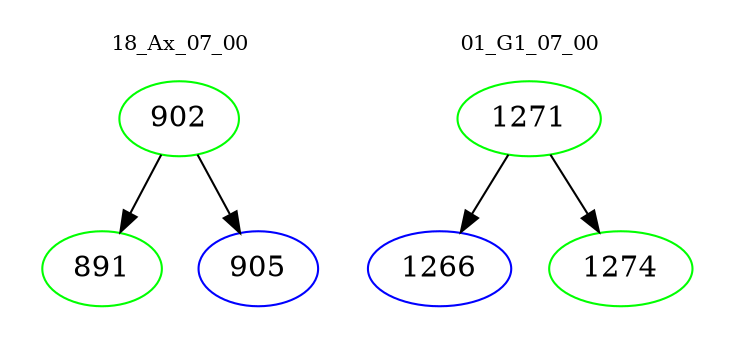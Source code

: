 digraph{
subgraph cluster_0 {
color = white
label = "18_Ax_07_00";
fontsize=10;
T0_902 [label="902", color="green"]
T0_902 -> T0_891 [color="black"]
T0_891 [label="891", color="green"]
T0_902 -> T0_905 [color="black"]
T0_905 [label="905", color="blue"]
}
subgraph cluster_1 {
color = white
label = "01_G1_07_00";
fontsize=10;
T1_1271 [label="1271", color="green"]
T1_1271 -> T1_1266 [color="black"]
T1_1266 [label="1266", color="blue"]
T1_1271 -> T1_1274 [color="black"]
T1_1274 [label="1274", color="green"]
}
}
